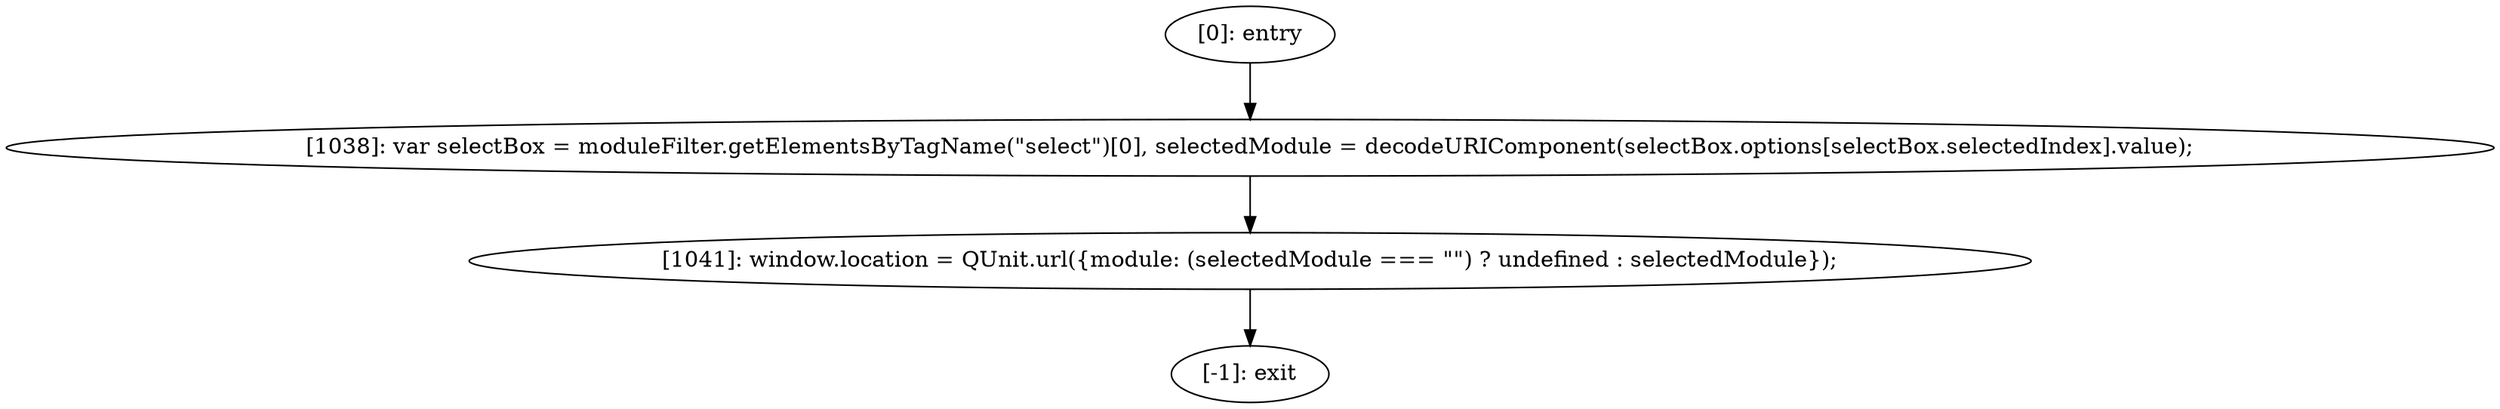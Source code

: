 digraph {
"0" [label="[1041]: window.location = QUnit.url({module: (selectedModule === \"\") ? undefined : selectedModule});\n"] 
"1" [label="[1038]: var selectBox = moduleFilter.getElementsByTagName(\"select\")[0], selectedModule = decodeURIComponent(selectBox.options[selectBox.selectedIndex].value);\n"] 
"2" [label="[-1]: exit"] 
"3" [label="[0]: entry"] 
"0" -> "2" [label=""] 
"1" -> "0" [label=""] 
"3" -> "1" [label=""] 
}
